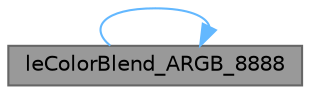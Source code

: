 digraph "leColorBlend_ARGB_8888"
{
 // INTERACTIVE_SVG=YES
 // LATEX_PDF_SIZE
  bgcolor="transparent";
  edge [fontname=Helvetica,fontsize=10,labelfontname=Helvetica,labelfontsize=10];
  node [fontname=Helvetica,fontsize=10,shape=box,height=0.2,width=0.4];
  rankdir="LR";
  Node1 [label="leColorBlend_ARGB_8888",height=0.2,width=0.4,color="gray40", fillcolor="grey60", style="filled", fontcolor="black",tooltip="Get color from ARGB blend."];
  Node1 -> Node1 [color="steelblue1",style="solid"];
}
